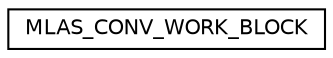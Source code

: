 digraph "Graphical Class Hierarchy"
{
  edge [fontname="Helvetica",fontsize="10",labelfontname="Helvetica",labelfontsize="10"];
  node [fontname="Helvetica",fontsize="10",shape=record];
  rankdir="LR";
  Node0 [label="MLAS_CONV_WORK_BLOCK",height=0.2,width=0.4,color="black", fillcolor="white", style="filled",URL="$structMLAS__CONV__WORK__BLOCK.html"];
}
